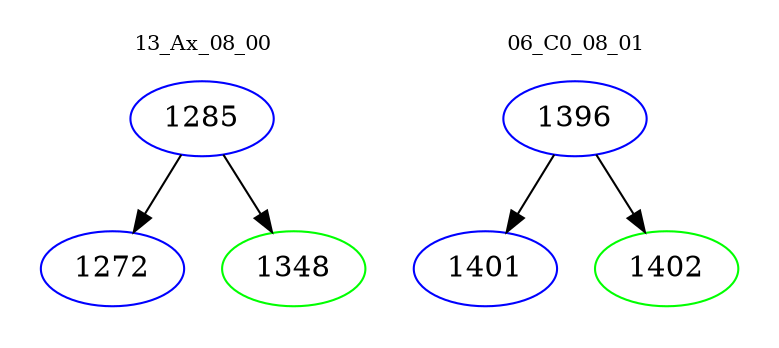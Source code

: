 digraph{
subgraph cluster_0 {
color = white
label = "13_Ax_08_00";
fontsize=10;
T0_1285 [label="1285", color="blue"]
T0_1285 -> T0_1272 [color="black"]
T0_1272 [label="1272", color="blue"]
T0_1285 -> T0_1348 [color="black"]
T0_1348 [label="1348", color="green"]
}
subgraph cluster_1 {
color = white
label = "06_C0_08_01";
fontsize=10;
T1_1396 [label="1396", color="blue"]
T1_1396 -> T1_1401 [color="black"]
T1_1401 [label="1401", color="blue"]
T1_1396 -> T1_1402 [color="black"]
T1_1402 [label="1402", color="green"]
}
}
